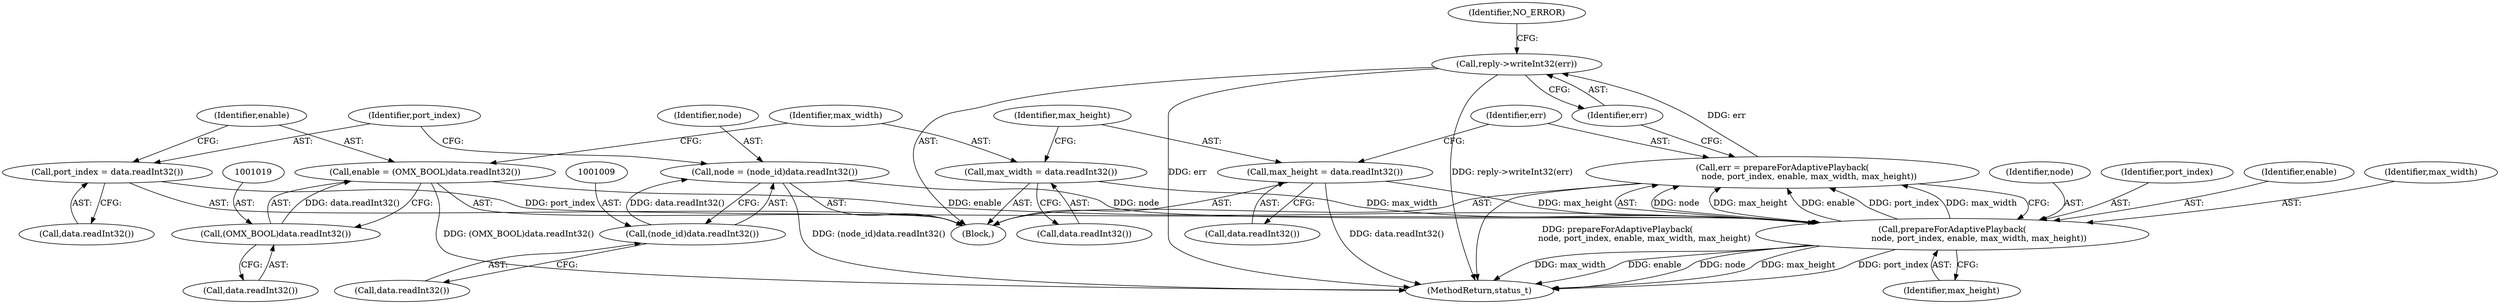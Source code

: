 digraph "0_Android_db829699d3293f254a7387894303451a91278986@API" {
"1001038" [label="(Call,reply->writeInt32(err))"];
"1001030" [label="(Call,err = prepareForAdaptivePlayback(\n                    node, port_index, enable, max_width, max_height))"];
"1001032" [label="(Call,prepareForAdaptivePlayback(\n                    node, port_index, enable, max_width, max_height))"];
"1001006" [label="(Call,node = (node_id)data.readInt32())"];
"1001008" [label="(Call,(node_id)data.readInt32())"];
"1001012" [label="(Call,port_index = data.readInt32())"];
"1001016" [label="(Call,enable = (OMX_BOOL)data.readInt32())"];
"1001018" [label="(Call,(OMX_BOOL)data.readInt32())"];
"1001022" [label="(Call,max_width = data.readInt32())"];
"1001026" [label="(Call,max_height = data.readInt32())"];
"1001364" [label="(MethodReturn,status_t)"];
"1001013" [label="(Identifier,port_index)"];
"1001030" [label="(Call,err = prepareForAdaptivePlayback(\n                    node, port_index, enable, max_width, max_height))"];
"1001039" [label="(Identifier,err)"];
"1001028" [label="(Call,data.readInt32())"];
"1001024" [label="(Call,data.readInt32())"];
"1001007" [label="(Identifier,node)"];
"1001020" [label="(Call,data.readInt32())"];
"1001041" [label="(Identifier,NO_ERROR)"];
"1001016" [label="(Call,enable = (OMX_BOOL)data.readInt32())"];
"1001012" [label="(Call,port_index = data.readInt32())"];
"1001022" [label="(Call,max_width = data.readInt32())"];
"1001010" [label="(Call,data.readInt32())"];
"1001006" [label="(Call,node = (node_id)data.readInt32())"];
"1001031" [label="(Identifier,err)"];
"1001033" [label="(Identifier,node)"];
"1001000" [label="(Block,)"];
"1001026" [label="(Call,max_height = data.readInt32())"];
"1001034" [label="(Identifier,port_index)"];
"1001032" [label="(Call,prepareForAdaptivePlayback(\n                    node, port_index, enable, max_width, max_height))"];
"1001023" [label="(Identifier,max_width)"];
"1001018" [label="(Call,(OMX_BOOL)data.readInt32())"];
"1001035" [label="(Identifier,enable)"];
"1001017" [label="(Identifier,enable)"];
"1001027" [label="(Identifier,max_height)"];
"1001008" [label="(Call,(node_id)data.readInt32())"];
"1001036" [label="(Identifier,max_width)"];
"1001014" [label="(Call,data.readInt32())"];
"1001037" [label="(Identifier,max_height)"];
"1001038" [label="(Call,reply->writeInt32(err))"];
"1001038" -> "1001000"  [label="AST: "];
"1001038" -> "1001039"  [label="CFG: "];
"1001039" -> "1001038"  [label="AST: "];
"1001041" -> "1001038"  [label="CFG: "];
"1001038" -> "1001364"  [label="DDG: reply->writeInt32(err)"];
"1001038" -> "1001364"  [label="DDG: err"];
"1001030" -> "1001038"  [label="DDG: err"];
"1001030" -> "1001000"  [label="AST: "];
"1001030" -> "1001032"  [label="CFG: "];
"1001031" -> "1001030"  [label="AST: "];
"1001032" -> "1001030"  [label="AST: "];
"1001039" -> "1001030"  [label="CFG: "];
"1001030" -> "1001364"  [label="DDG: prepareForAdaptivePlayback(\n                    node, port_index, enable, max_width, max_height)"];
"1001032" -> "1001030"  [label="DDG: node"];
"1001032" -> "1001030"  [label="DDG: max_height"];
"1001032" -> "1001030"  [label="DDG: enable"];
"1001032" -> "1001030"  [label="DDG: port_index"];
"1001032" -> "1001030"  [label="DDG: max_width"];
"1001032" -> "1001037"  [label="CFG: "];
"1001033" -> "1001032"  [label="AST: "];
"1001034" -> "1001032"  [label="AST: "];
"1001035" -> "1001032"  [label="AST: "];
"1001036" -> "1001032"  [label="AST: "];
"1001037" -> "1001032"  [label="AST: "];
"1001032" -> "1001364"  [label="DDG: max_width"];
"1001032" -> "1001364"  [label="DDG: enable"];
"1001032" -> "1001364"  [label="DDG: node"];
"1001032" -> "1001364"  [label="DDG: max_height"];
"1001032" -> "1001364"  [label="DDG: port_index"];
"1001006" -> "1001032"  [label="DDG: node"];
"1001012" -> "1001032"  [label="DDG: port_index"];
"1001016" -> "1001032"  [label="DDG: enable"];
"1001022" -> "1001032"  [label="DDG: max_width"];
"1001026" -> "1001032"  [label="DDG: max_height"];
"1001006" -> "1001000"  [label="AST: "];
"1001006" -> "1001008"  [label="CFG: "];
"1001007" -> "1001006"  [label="AST: "];
"1001008" -> "1001006"  [label="AST: "];
"1001013" -> "1001006"  [label="CFG: "];
"1001006" -> "1001364"  [label="DDG: (node_id)data.readInt32()"];
"1001008" -> "1001006"  [label="DDG: data.readInt32()"];
"1001008" -> "1001010"  [label="CFG: "];
"1001009" -> "1001008"  [label="AST: "];
"1001010" -> "1001008"  [label="AST: "];
"1001012" -> "1001000"  [label="AST: "];
"1001012" -> "1001014"  [label="CFG: "];
"1001013" -> "1001012"  [label="AST: "];
"1001014" -> "1001012"  [label="AST: "];
"1001017" -> "1001012"  [label="CFG: "];
"1001016" -> "1001000"  [label="AST: "];
"1001016" -> "1001018"  [label="CFG: "];
"1001017" -> "1001016"  [label="AST: "];
"1001018" -> "1001016"  [label="AST: "];
"1001023" -> "1001016"  [label="CFG: "];
"1001016" -> "1001364"  [label="DDG: (OMX_BOOL)data.readInt32()"];
"1001018" -> "1001016"  [label="DDG: data.readInt32()"];
"1001018" -> "1001020"  [label="CFG: "];
"1001019" -> "1001018"  [label="AST: "];
"1001020" -> "1001018"  [label="AST: "];
"1001022" -> "1001000"  [label="AST: "];
"1001022" -> "1001024"  [label="CFG: "];
"1001023" -> "1001022"  [label="AST: "];
"1001024" -> "1001022"  [label="AST: "];
"1001027" -> "1001022"  [label="CFG: "];
"1001026" -> "1001000"  [label="AST: "];
"1001026" -> "1001028"  [label="CFG: "];
"1001027" -> "1001026"  [label="AST: "];
"1001028" -> "1001026"  [label="AST: "];
"1001031" -> "1001026"  [label="CFG: "];
"1001026" -> "1001364"  [label="DDG: data.readInt32()"];
}
